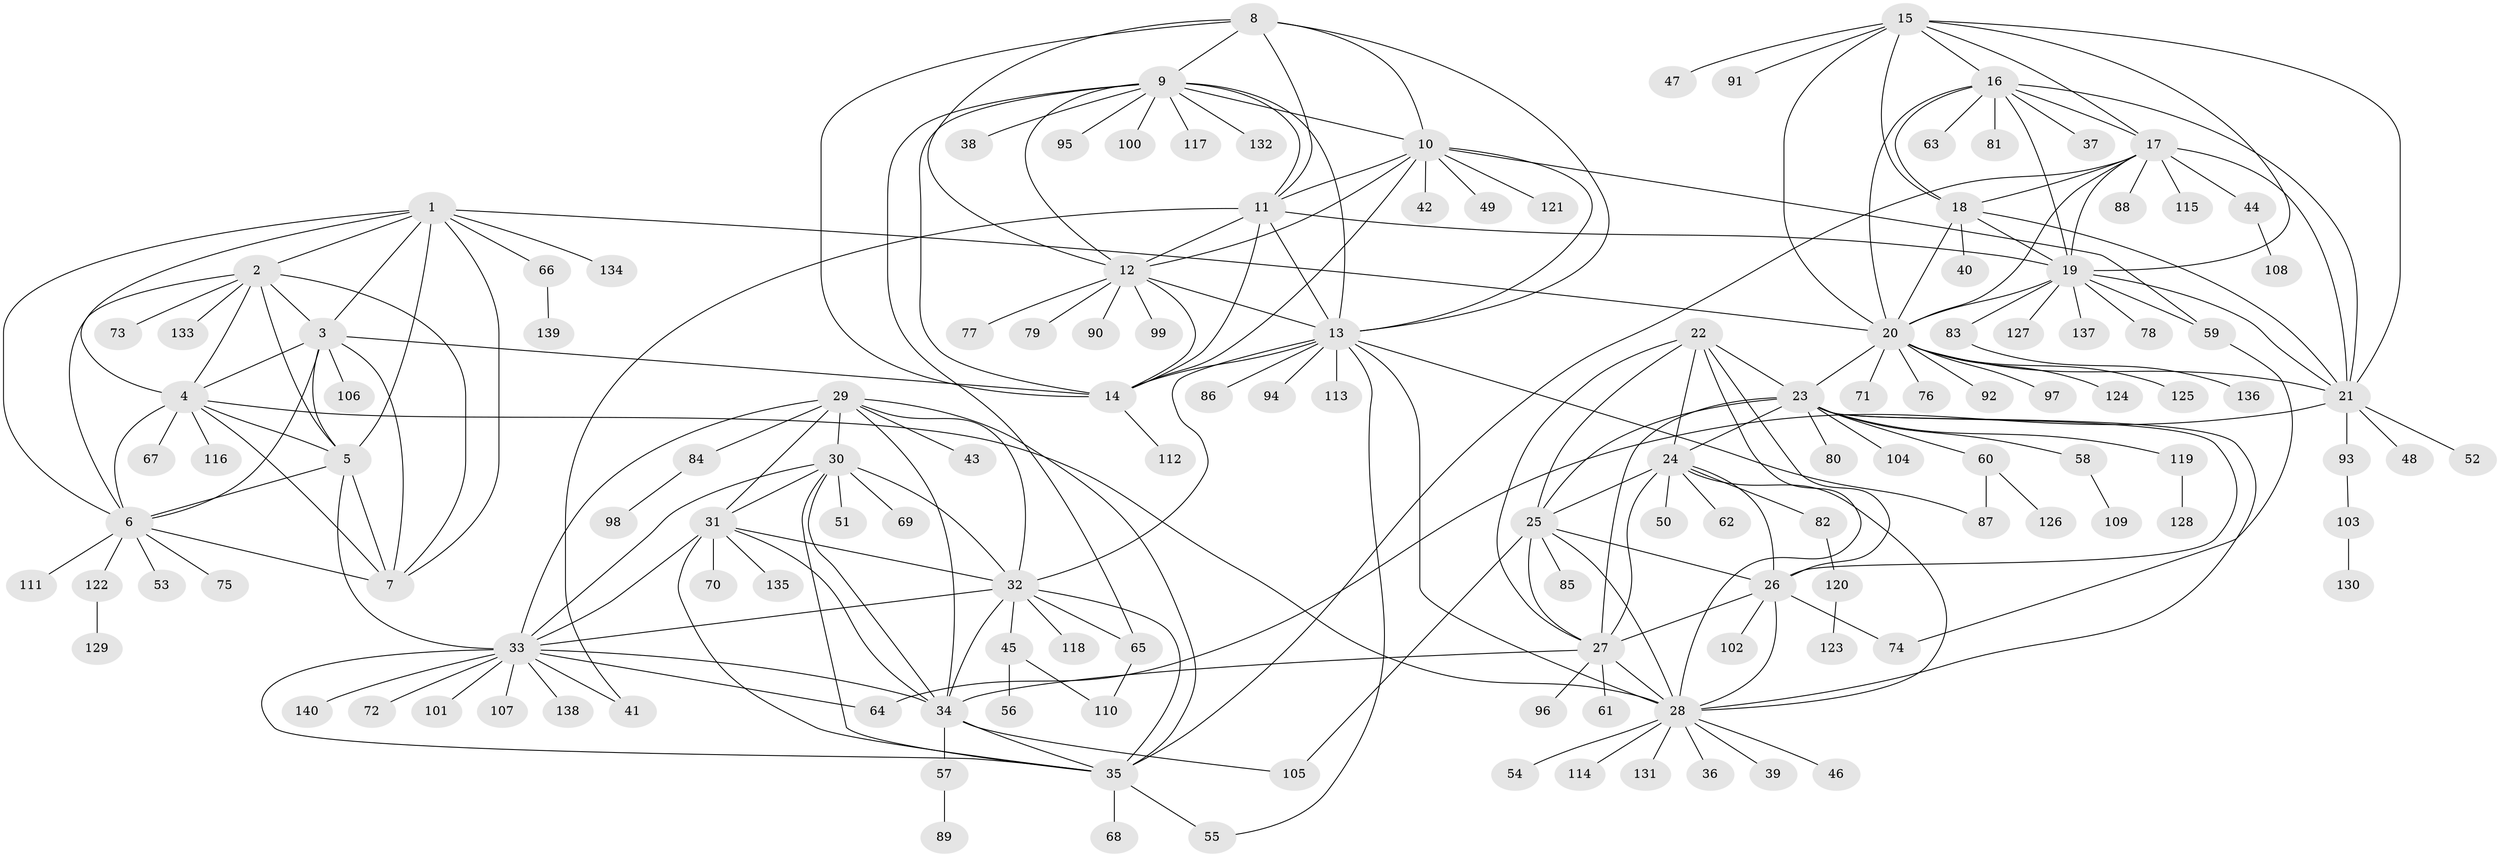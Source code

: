 // Generated by graph-tools (version 1.1) at 2025/37/03/09/25 02:37:42]
// undirected, 140 vertices, 229 edges
graph export_dot {
graph [start="1"]
  node [color=gray90,style=filled];
  1;
  2;
  3;
  4;
  5;
  6;
  7;
  8;
  9;
  10;
  11;
  12;
  13;
  14;
  15;
  16;
  17;
  18;
  19;
  20;
  21;
  22;
  23;
  24;
  25;
  26;
  27;
  28;
  29;
  30;
  31;
  32;
  33;
  34;
  35;
  36;
  37;
  38;
  39;
  40;
  41;
  42;
  43;
  44;
  45;
  46;
  47;
  48;
  49;
  50;
  51;
  52;
  53;
  54;
  55;
  56;
  57;
  58;
  59;
  60;
  61;
  62;
  63;
  64;
  65;
  66;
  67;
  68;
  69;
  70;
  71;
  72;
  73;
  74;
  75;
  76;
  77;
  78;
  79;
  80;
  81;
  82;
  83;
  84;
  85;
  86;
  87;
  88;
  89;
  90;
  91;
  92;
  93;
  94;
  95;
  96;
  97;
  98;
  99;
  100;
  101;
  102;
  103;
  104;
  105;
  106;
  107;
  108;
  109;
  110;
  111;
  112;
  113;
  114;
  115;
  116;
  117;
  118;
  119;
  120;
  121;
  122;
  123;
  124;
  125;
  126;
  127;
  128;
  129;
  130;
  131;
  132;
  133;
  134;
  135;
  136;
  137;
  138;
  139;
  140;
  1 -- 2;
  1 -- 3;
  1 -- 4;
  1 -- 5;
  1 -- 6;
  1 -- 7;
  1 -- 20;
  1 -- 66;
  1 -- 134;
  2 -- 3;
  2 -- 4;
  2 -- 5;
  2 -- 6;
  2 -- 7;
  2 -- 73;
  2 -- 133;
  3 -- 4;
  3 -- 5;
  3 -- 6;
  3 -- 7;
  3 -- 14;
  3 -- 106;
  4 -- 5;
  4 -- 6;
  4 -- 7;
  4 -- 28;
  4 -- 67;
  4 -- 116;
  5 -- 6;
  5 -- 7;
  5 -- 33;
  6 -- 7;
  6 -- 53;
  6 -- 75;
  6 -- 111;
  6 -- 122;
  8 -- 9;
  8 -- 10;
  8 -- 11;
  8 -- 12;
  8 -- 13;
  8 -- 14;
  9 -- 10;
  9 -- 11;
  9 -- 12;
  9 -- 13;
  9 -- 14;
  9 -- 38;
  9 -- 65;
  9 -- 95;
  9 -- 100;
  9 -- 117;
  9 -- 132;
  10 -- 11;
  10 -- 12;
  10 -- 13;
  10 -- 14;
  10 -- 42;
  10 -- 49;
  10 -- 59;
  10 -- 121;
  11 -- 12;
  11 -- 13;
  11 -- 14;
  11 -- 19;
  11 -- 41;
  12 -- 13;
  12 -- 14;
  12 -- 77;
  12 -- 79;
  12 -- 90;
  12 -- 99;
  13 -- 14;
  13 -- 28;
  13 -- 32;
  13 -- 55;
  13 -- 86;
  13 -- 87;
  13 -- 94;
  13 -- 113;
  14 -- 112;
  15 -- 16;
  15 -- 17;
  15 -- 18;
  15 -- 19;
  15 -- 20;
  15 -- 21;
  15 -- 47;
  15 -- 91;
  16 -- 17;
  16 -- 18;
  16 -- 19;
  16 -- 20;
  16 -- 21;
  16 -- 37;
  16 -- 63;
  16 -- 81;
  17 -- 18;
  17 -- 19;
  17 -- 20;
  17 -- 21;
  17 -- 35;
  17 -- 44;
  17 -- 88;
  17 -- 115;
  18 -- 19;
  18 -- 20;
  18 -- 21;
  18 -- 40;
  19 -- 20;
  19 -- 21;
  19 -- 59;
  19 -- 78;
  19 -- 83;
  19 -- 127;
  19 -- 137;
  20 -- 21;
  20 -- 23;
  20 -- 71;
  20 -- 76;
  20 -- 92;
  20 -- 97;
  20 -- 124;
  20 -- 125;
  21 -- 48;
  21 -- 52;
  21 -- 64;
  21 -- 93;
  22 -- 23;
  22 -- 24;
  22 -- 25;
  22 -- 26;
  22 -- 27;
  22 -- 28;
  23 -- 24;
  23 -- 25;
  23 -- 26;
  23 -- 27;
  23 -- 28;
  23 -- 58;
  23 -- 60;
  23 -- 80;
  23 -- 104;
  23 -- 119;
  24 -- 25;
  24 -- 26;
  24 -- 27;
  24 -- 28;
  24 -- 50;
  24 -- 62;
  24 -- 82;
  25 -- 26;
  25 -- 27;
  25 -- 28;
  25 -- 85;
  25 -- 105;
  26 -- 27;
  26 -- 28;
  26 -- 74;
  26 -- 102;
  27 -- 28;
  27 -- 34;
  27 -- 61;
  27 -- 96;
  28 -- 36;
  28 -- 39;
  28 -- 46;
  28 -- 54;
  28 -- 114;
  28 -- 131;
  29 -- 30;
  29 -- 31;
  29 -- 32;
  29 -- 33;
  29 -- 34;
  29 -- 35;
  29 -- 43;
  29 -- 84;
  30 -- 31;
  30 -- 32;
  30 -- 33;
  30 -- 34;
  30 -- 35;
  30 -- 51;
  30 -- 69;
  31 -- 32;
  31 -- 33;
  31 -- 34;
  31 -- 35;
  31 -- 70;
  31 -- 135;
  32 -- 33;
  32 -- 34;
  32 -- 35;
  32 -- 45;
  32 -- 65;
  32 -- 118;
  33 -- 34;
  33 -- 35;
  33 -- 41;
  33 -- 64;
  33 -- 72;
  33 -- 101;
  33 -- 107;
  33 -- 138;
  33 -- 140;
  34 -- 35;
  34 -- 57;
  34 -- 105;
  35 -- 55;
  35 -- 68;
  44 -- 108;
  45 -- 56;
  45 -- 110;
  57 -- 89;
  58 -- 109;
  59 -- 74;
  60 -- 87;
  60 -- 126;
  65 -- 110;
  66 -- 139;
  82 -- 120;
  83 -- 136;
  84 -- 98;
  93 -- 103;
  103 -- 130;
  119 -- 128;
  120 -- 123;
  122 -- 129;
}
